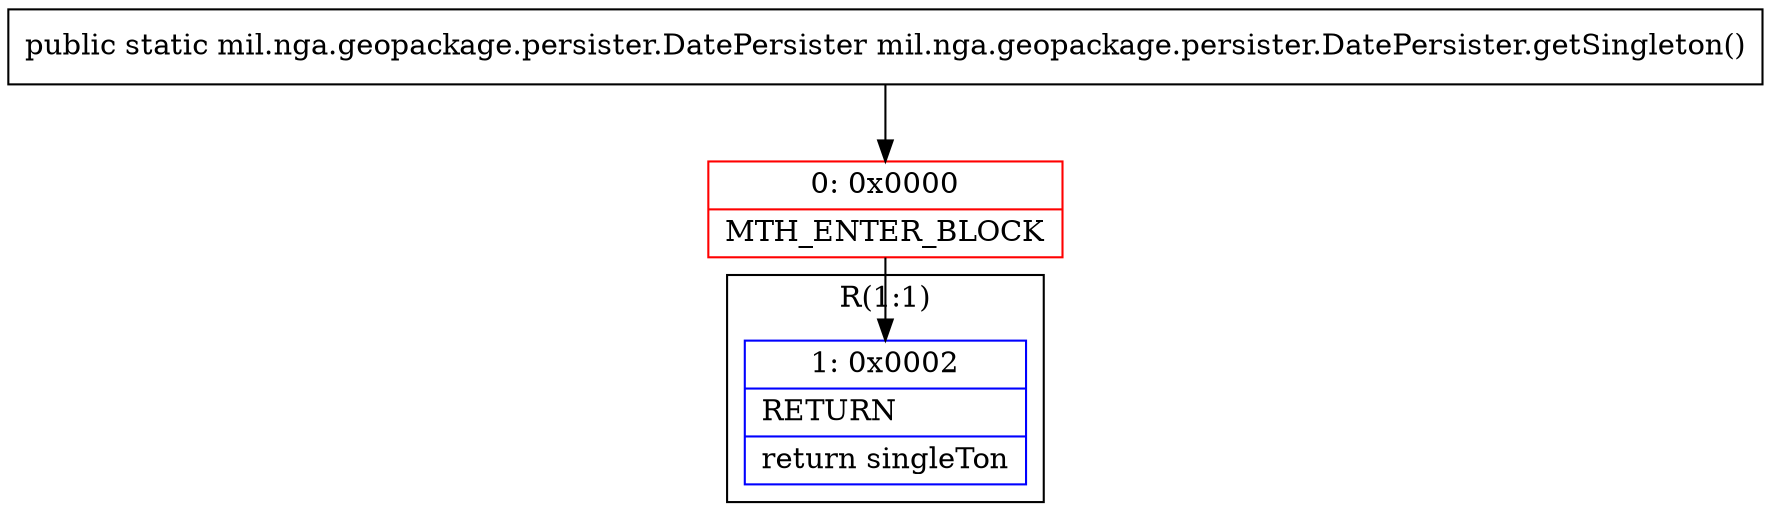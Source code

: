digraph "CFG formil.nga.geopackage.persister.DatePersister.getSingleton()Lmil\/nga\/geopackage\/persister\/DatePersister;" {
subgraph cluster_Region_1840803816 {
label = "R(1:1)";
node [shape=record,color=blue];
Node_1 [shape=record,label="{1\:\ 0x0002|RETURN\l|return singleTon\l}"];
}
Node_0 [shape=record,color=red,label="{0\:\ 0x0000|MTH_ENTER_BLOCK\l}"];
MethodNode[shape=record,label="{public static mil.nga.geopackage.persister.DatePersister mil.nga.geopackage.persister.DatePersister.getSingleton() }"];
MethodNode -> Node_0;
Node_0 -> Node_1;
}

